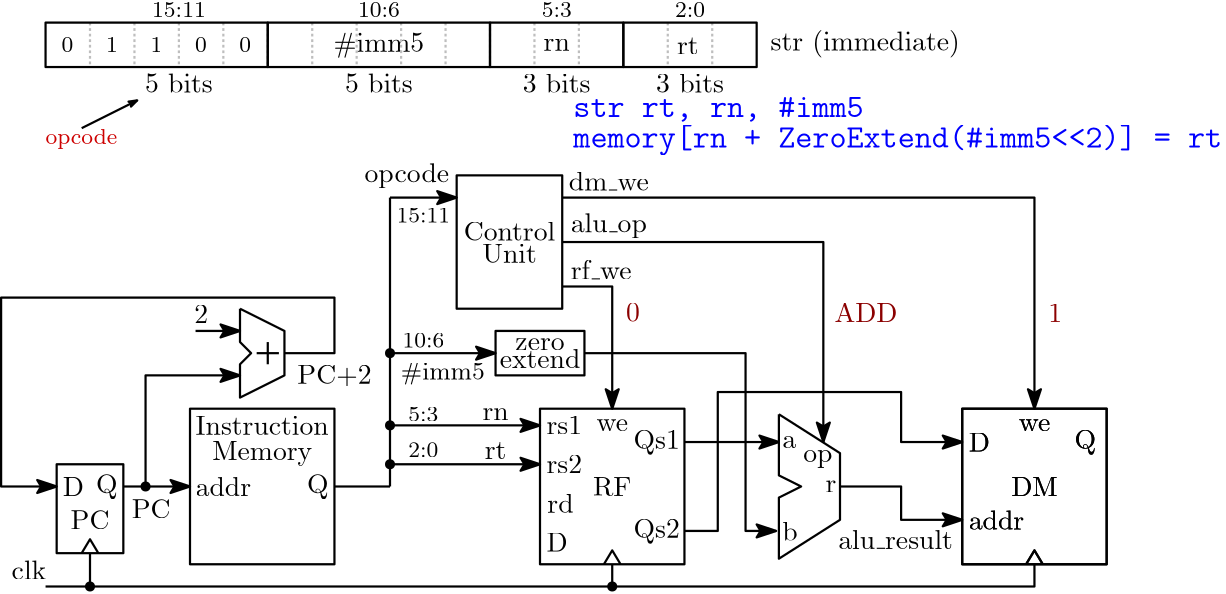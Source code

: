 <?xml version="1.0"?>
<!DOCTYPE ipe SYSTEM "ipe.dtd">
<ipe version="70218" creator="Ipe 7.2.23">
<info created="D:20190917234003" modified="D:20210408235449"/>
<ipestyle name="basic">
<symbol name="arrow/arc(spx)">
<path stroke="sym-stroke" fill="sym-stroke" pen="sym-pen">
0 0 m
-1 0.333 l
-1 -0.333 l
h
</path>
</symbol>
<symbol name="arrow/farc(spx)">
<path stroke="sym-stroke" fill="white" pen="sym-pen">
0 0 m
-1 0.333 l
-1 -0.333 l
h
</path>
</symbol>
<symbol name="arrow/ptarc(spx)">
<path stroke="sym-stroke" fill="sym-stroke" pen="sym-pen">
0 0 m
-1 0.333 l
-0.8 0 l
-1 -0.333 l
h
</path>
</symbol>
<symbol name="arrow/fptarc(spx)">
<path stroke="sym-stroke" fill="white" pen="sym-pen">
0 0 m
-1 0.333 l
-0.8 0 l
-1 -0.333 l
h
</path>
</symbol>
<symbol name="mark/circle(sx)" transformations="translations">
<path fill="sym-stroke">
0.6 0 0 0.6 0 0 e
0.4 0 0 0.4 0 0 e
</path>
</symbol>
<symbol name="mark/disk(sx)" transformations="translations">
<path fill="sym-stroke">
0.6 0 0 0.6 0 0 e
</path>
</symbol>
<symbol name="mark/fdisk(sfx)" transformations="translations">
<group>
<path fill="sym-fill">
0.5 0 0 0.5 0 0 e
</path>
<path fill="sym-stroke" fillrule="eofill">
0.6 0 0 0.6 0 0 e
0.4 0 0 0.4 0 0 e
</path>
</group>
</symbol>
<symbol name="mark/box(sx)" transformations="translations">
<path fill="sym-stroke" fillrule="eofill">
-0.6 -0.6 m
0.6 -0.6 l
0.6 0.6 l
-0.6 0.6 l
h
-0.4 -0.4 m
0.4 -0.4 l
0.4 0.4 l
-0.4 0.4 l
h
</path>
</symbol>
<symbol name="mark/square(sx)" transformations="translations">
<path fill="sym-stroke">
-0.6 -0.6 m
0.6 -0.6 l
0.6 0.6 l
-0.6 0.6 l
h
</path>
</symbol>
<symbol name="mark/fsquare(sfx)" transformations="translations">
<group>
<path fill="sym-fill">
-0.5 -0.5 m
0.5 -0.5 l
0.5 0.5 l
-0.5 0.5 l
h
</path>
<path fill="sym-stroke" fillrule="eofill">
-0.6 -0.6 m
0.6 -0.6 l
0.6 0.6 l
-0.6 0.6 l
h
-0.4 -0.4 m
0.4 -0.4 l
0.4 0.4 l
-0.4 0.4 l
h
</path>
</group>
</symbol>
<symbol name="mark/cross(sx)" transformations="translations">
<group>
<path fill="sym-stroke">
-0.43 -0.57 m
0.57 0.43 l
0.43 0.57 l
-0.57 -0.43 l
h
</path>
<path fill="sym-stroke">
-0.43 0.57 m
0.57 -0.43 l
0.43 -0.57 l
-0.57 0.43 l
h
</path>
</group>
</symbol>
<symbol name="arrow/fnormal(spx)">
<path stroke="sym-stroke" fill="white" pen="sym-pen">
0 0 m
-1 0.333 l
-1 -0.333 l
h
</path>
</symbol>
<symbol name="arrow/pointed(spx)">
<path stroke="sym-stroke" fill="sym-stroke" pen="sym-pen">
0 0 m
-1 0.333 l
-0.8 0 l
-1 -0.333 l
h
</path>
</symbol>
<symbol name="arrow/fpointed(spx)">
<path stroke="sym-stroke" fill="white" pen="sym-pen">
0 0 m
-1 0.333 l
-0.8 0 l
-1 -0.333 l
h
</path>
</symbol>
<symbol name="arrow/linear(spx)">
<path stroke="sym-stroke" pen="sym-pen">
-1 0.333 m
0 0 l
-1 -0.333 l
</path>
</symbol>
<symbol name="arrow/fdouble(spx)">
<path stroke="sym-stroke" fill="white" pen="sym-pen">
0 0 m
-1 0.333 l
-1 -0.333 l
h
-1 0 m
-2 0.333 l
-2 -0.333 l
h
</path>
</symbol>
<symbol name="arrow/double(spx)">
<path stroke="sym-stroke" fill="sym-stroke" pen="sym-pen">
0 0 m
-1 0.333 l
-1 -0.333 l
h
-1 0 m
-2 0.333 l
-2 -0.333 l
h
</path>
</symbol>
<anglesize name="22.5 deg" value="22.5"/>
<anglesize name="30 deg" value="30"/>
<anglesize name="45 deg" value="45"/>
<anglesize name="60 deg" value="60"/>
<anglesize name="90 deg" value="90"/>
<arrowsize name="large" value="10"/>
<arrowsize name="small" value="5"/>
<arrowsize name="tiny" value="3"/>
<color name="blue1" value="0 0 1"/>
<color name="blue2" value="0 0 0.933"/>
<color name="blue3" value="0 0 0.804"/>
<color name="blue4" value="0 0 0.545"/>
<color name="brown" value="0.647 0.165 0.165"/>
<color name="darkblue" value="0 0 0.545"/>
<color name="darkcyan" value="0 0.545 0.545"/>
<color name="darkgray" value="0.663"/>
<color name="darkgreen" value="0 0.392 0"/>
<color name="darkmagenta" value="0.545 0 0.545"/>
<color name="darkorange" value="1 0.549 0"/>
<color name="darkred" value="0.545 0 0"/>
<color name="gold" value="1 0.843 0"/>
<color name="gray" value="0.745"/>
<color name="green" value="0 1 0"/>
<color name="green1" value="0 1 0"/>
<color name="green2" value="0 0.933 0"/>
<color name="green3" value="0 0.804 0"/>
<color name="green4" value="0 0.545 0"/>
<color name="lightblue" value="0.678 0.847 0.902"/>
<color name="lightcyan" value="0.878 1 1"/>
<color name="lightgray" value="0.827"/>
<color name="lightgreen" value="0.565 0.933 0.565"/>
<color name="lightyellow" value="1 1 0.878"/>
<color name="navy" value="0 0 0.502"/>
<color name="orange" value="1 0.647 0"/>
<color name="pink" value="1 0.753 0.796"/>
<color name="purple" value="0.627 0.125 0.941"/>
<color name="red1" value="1 0 0"/>
<color name="red2" value="0.933 0 0"/>
<color name="red3" value="0.804 0 0"/>
<color name="red4" value="0.545 0 0"/>
<color name="seagreen" value="0.18 0.545 0.341"/>
<color name="turquoise" value="0.251 0.878 0.816"/>
<color name="violet" value="0.933 0.51 0.933"/>
<color name="yellow" value="1 1 0"/>
<dashstyle name="dash dot dotted" value="[4 2 1 2 1 2] 0"/>
<dashstyle name="dash dotted" value="[4 2 1 2] 0"/>
<dashstyle name="dashed1" value="[1] 0"/>
<dashstyle name="dashed2" value="[2] 0"/>
<dashstyle name="dashed3" value="[4] 0"/>
<dashstyle name="dotted1" value="[1 1] 0"/>
<dashstyle name="dotted2" value="[1 2] 0"/>
<dashstyle name="dotted3" value="[1 3] 0"/>
<gridsize name="1 pts" value="1"/>
<gridsize name="10 pts (~3.5 mm)" value="10"/>
<gridsize name="14 pts (~5 mm)" value="14"/>
<gridsize name="16 pts (~6 mm)" value="16"/>
<gridsize name="2 pts" value="2"/>
<gridsize name="20 pts (~7 mm)" value="20"/>
<gridsize name="28 pts (~10 mm)" value="28"/>
<gridsize name="32 pts (~12 mm)" value="32"/>
<gridsize name="4 pts" value="4"/>
<gridsize name="56 pts (~20 mm)" value="56"/>
<gridsize name="8 pts (~3 mm)" value="8"/>
<opacity name="10%" value="0.1"/>
<opacity name="30%" value="0.3"/>
<opacity name="50%" value="0.5"/>
<opacity name="75%" value="0.75"/>
<pen name="fat" value="1.2"/>
<pen name="heavier" value="0.8"/>
<pen name="ultrafat" value="2"/>
<symbolsize name="large" value="5"/>
<symbolsize name="small" value="2"/>
<symbolsize name="tiny" value="1.1"/>
<textsize name="Huge" value="\Huge"/>
<textsize name="LARGE" value="\LARGE"/>
<textsize name="Large" value="\Large"/>
<textsize name="footnote" value="\footnotesize"/>
<textsize name="huge" value="\huge"/>
<textsize name="large" value="\large"/>
<textsize name="small" value="\small"/>
<textsize name="tiny" value="\tiny"/>
<textstyle name="center" begin="\begin{center}" end="\end{center}"/>
<textstyle name="item" begin="\begin{itemize}\item{}" end="\end{itemize}"/>
<textstyle name="itemize" begin="\begin{itemize}" end="\end{itemize}"/>
<layout paper="506 234" origin="0 0" frame="506 234"/>
<tiling name="falling" angle="-60" step="4" width="1"/>
<tiling name="rising" angle="30" step="4" width="1"/>
</ipestyle>
<page>
<layer name="alpha"/>
<view layers="alpha" active="alpha"/>
<text layer="alpha" matrix="1 0 0 1 194 28" transformations="translations" pos="16 152" stroke="blue1" type="label" width="233.773" height="8.299" depth="2.66" valign="baseline" size="large">\texttt{memory[rn + ZeroExtend(\#imm5&lt;&lt;2)] = rt}</text>
<text matrix="1 0 0 1 28 -68" transformations="translations" pos="56 126" stroke="black" type="label" width="19.953" height="6.918" depth="0" halign="center" valign="center">addr</text>
<text matrix="1 0 0 1 38 -70" transformations="translations" pos="80 128" stroke="black" type="label" width="7.749" height="6.815" depth="1.93" halign="center" valign="center">Q</text>
<path matrix="1 0 0 1 -110 -482" stroke="black" pen="heavier">
182 568 m
182 512 l
234 512 l
234 568 l
h
</path>
<path matrix="1 0 0 1 0 -62" stroke="black" pen="heavier">
24 128 m
24 96 l
48 96 l
48 128 l
h
</path>
<path matrix="1 0 0 1 0 10" stroke="black" pen="heavier">
33 24 m
36 29 l
39 24 l
</path>
<text matrix="1 0 0 1 14 -62" transformations="translations" pos="16 120" stroke="black" type="label" width="7.61" height="6.808" depth="0" halign="center" valign="center">D</text>
<text matrix="1 0 0 1 20 -74" transformations="translations" pos="16 120" stroke="black" type="label" width="13.975" height="6.808" depth="0" halign="center" valign="center">PC</text>
<text matrix="1 0 0 1 26 -62" transformations="translations" pos="16 120" stroke="black" type="label" width="7.749" height="6.815" depth="1.93" halign="center" valign="center">Q</text>
<text matrix="1 0 0 1 42 -46" transformations="translations" pos="56 126" stroke="black" type="label" width="47.959" height="6.808" depth="0" halign="center" valign="center">Instruction</text>
<text matrix="1 0 0 1 42 -56" transformations="translations" pos="56 126" stroke="black" type="label" width="36.004" height="6.815" depth="1.93" halign="center" valign="center">Memory</text>
<path matrix="1 0 0 1 0 10" stroke="black" pen="heavier">
124 48 m
144 48 l
</path>
<path matrix="1 0 0 1 0 -62" stroke="black" pen="heavier" arrow="pointed/normal">
48 120 m
72 120 l
</path>
<path matrix="1 0 0 1 0 -54" stroke="black" pen="heavier" arrow="pointed/normal">
56 112 m
56 152 l
90 152 l
</path>
<use matrix="1 0 0 1 0 -54" name="mark/disk(sx)" pos="56 112" size="normal" stroke="black"/>
<text matrix="1 0 0 1 108 -22" transformations="translations" pos="16 120" stroke="black" type="label" width="26.705" height="6.808" depth="0.83" halign="center" valign="center">PC+2</text>
<path matrix="0 1 -1 0 250 16" stroke="black" pen="heavier" arrow="pointed/normal">
98 176 m
98 160 l
</path>
<text matrix="1 0 0 1 60 0" transformations="translations" pos="16 120" stroke="black" type="label" width="4.981" height="6.42" depth="0" halign="center" valign="center">2</text>
<text matrix="1 0 0 1 42 -70" transformations="translations" pos="16 120" stroke="black" type="label" width="13.975" height="6.808" depth="0" halign="center" valign="center">PC</text>
<path matrix="1 0 0 1 0 -2" stroke="black" pen="heavier" arrow="pointed/normal">
106 108 m
124 108 l
124 128 l
4 128 l
4 60 l
24 60 l
</path>
<text matrix="1 0 0 1 -2 -92" transformations="translations" pos="16 120" stroke="black" type="label" width="12.453" height="6.918" depth="0" halign="center" valign="center">clk</text>
<path matrix="1 0 0 1 0 -2" stroke="black" pen="heavier">
36 24 m
36 36 l
</path>
<path matrix="1 0 0 1 -16 26" stroke="black" pen="heavier">
184 144 m
184 96 l
222 96 l
222 144 l
h
</path>
<text matrix="1 0 0 1 94.0505 44" transformations="translations" pos="56 126" stroke="black" type="label" width="30.441" height="6.926" depth="1.93" halign="center" valign="center">opcode</text>
<text matrix="1 0 0 1 126 -42" transformations="translations" pos="56 126" stroke="black" type="label" width="9.437" height="4.289" depth="0" halign="center" valign="center">rn</text>
<text matrix="1 0 0 1 126 -55" transformations="translations" pos="56 126" stroke="black" type="label" width="7.776" height="6.128" depth="0" halign="center" valign="center">rt</text>
<group matrix="1 0 0 1 0 10">
<path stroke="black" pen="heavier">
90 112 m
90 100 l
94 96 l
90 92 l
90 80 l
106 88 l
106 104 l
90 112 l
</path>
<path matrix="1 0 0 1 28 -28" stroke="black" pen="heavier">
72 128 m
72 120 l
</path>
<path matrix="1 0 0 1 26 -28" stroke="black" pen="heavier">
70 124 m
78 124 l
</path>
</group>
<use matrix="1 0 0 1 0 6" name="mark/disk(sx)" pos="36 16" size="normal" stroke="black"/>
<path matrix="1 0 0 1 0 10" stroke="black" pen="heavier" arrow="pointed/normal">
144 70 m
198 70 l
</path>
<path stroke="black" pen="heavier">
144 58 m
144 162 l
</path>
<path matrix="1 0 0 1 16 -482" stroke="black" pen="heavier">
182 568 m
182 512 l
234 512 l
234 568 l
h
</path>
<text matrix="1 0 0 1 168 -68" transformations="translations" pos="56 126" stroke="black" type="label" width="13.837" height="6.808" depth="0" halign="center" valign="center">RF</text>
<text matrix="1 0 0 1 150.742 -46" transformations="translations" pos="56 126" stroke="black" type="label" width="12.813" height="6.42" depth="0" halign="center" valign="center">rs1</text>
<text matrix="1 0 0 1 150.742 -60" transformations="translations" pos="56 126" stroke="black" type="label" width="12.813" height="6.42" depth="0" halign="center" valign="center">rs2</text>
<text matrix="1 0 0 1 184 -52" transformations="translations" pos="56 126" stroke="black" type="label" width="16.66" height="6.815" depth="1.93" halign="center" valign="center">Qs1</text>
<text matrix="1 0 0 1 184 -84" transformations="translations" pos="56 126" stroke="black" type="label" width="16.66" height="6.815" depth="1.93" halign="center" valign="center">Qs2</text>
<text matrix="1 0 0 1 148.132 -88" transformations="translations" pos="56 126" stroke="black" type="label" width="7.61" height="6.808" depth="0" halign="center" valign="center">D</text>
<text matrix="1 0 0 1 149.358 -74" transformations="translations" pos="56 126" stroke="black" type="label" width="9.437" height="6.918" depth="0" halign="center" valign="center">rd</text>
<path matrix="1 0 0 1 20 10" stroke="black" pen="heavier">
201 20 m
204 25 l
207 20 l
</path>
<path matrix="1 0 0 1 0 -2" stroke="black" pen="heavier">
20 24 m
224 24 l
224 32 l
</path>
<path matrix="1 0 0 1 0 18" stroke="black" pen="heavier" arrow="pointed/normal">
144 144 m
168 144 l
</path>
<text matrix="1 0 0 1 168 -46" transformations="translations" pos="56 126" stroke="black" type="label" width="11.346" height="4.289" depth="0" halign="center" valign="center">we</text>
<path matrix="1 0 0 1 38 10" stroke="black" pen="heavier">
246 74 m
246 52 l
254 48 l
246 44 l
246 22 l
268 36 l
268 60 l
246 74 l
</path>
<text matrix="1 0 0 1 242 -58" transformations="translations" pos="56 126" stroke="black" type="label" width="10.516" height="4.297" depth="1.93" halign="center" valign="center">op</text>
<text matrix="1 0 0 1 231.723 -52" transformations="translations" pos="56 126" stroke="black" type="label" width="4.981" height="4.289" depth="0" halign="center" valign="center">a</text>
<text matrix="1 0 0 1 232 -84" transformations="translations" pos="56 126" stroke="black" type="label" width="5.535" height="6.918" depth="0" halign="center" valign="center">b</text>
<text matrix="1 0 0 1 246.723 -68" transformations="translations" pos="56 126" stroke="black" type="label" width="3.902" height="4.289" depth="0" halign="center" valign="center">r</text>
<path stroke="black" pen="heavier" arrow="pointed/normal">
250 74 m
284 74 l
</path>
<text matrix="1 0 0 1 166.754 26" transformations="translations" pos="56 126" stroke="black" type="label" width="27.386" height="6.926" depth="1.93" halign="center" valign="center">alu\_op</text>
<text matrix="1 0 0 1 164 10" transformations="translations" pos="56 126" stroke="black" type="label" width="21.879" height="6.918" depth="0" halign="center" valign="center">rf\_we</text>
<group matrix="1 0 0 1 -16 31.9725">
<text matrix="1 0 0 1 147 -8" transformations="translations" pos="56 126" stroke="black" type="label" width="32.96" height="6.918" depth="0" halign="center" valign="center">Control</text>
<text matrix="1 0 0 1 147 -16" transformations="translations" pos="56 126" stroke="black" type="label" width="19.649" height="6.808" depth="0" halign="center" valign="center">Unit</text>
</group>
<path stroke="black" pen="heavier" arrow="pointed/normal">
206 146 m
300 146 l
300 74 l
</path>
<path matrix="1 0 0 1 0 10" stroke="black" pen="heavier" arrow="pointed/normal">
206 120 m
224 120 l
224 76 l
</path>
<use matrix="1 0 0 1 0 10" name="mark/disk(sx)" pos="144 70" size="normal" stroke="black"/>
<path matrix="1 0 0 1 12 -4" stroke="black" pen="heavier" arrow="pointed/normal">
294 62 m
316 62 l
316 50 l
338 50 l
</path>
<text matrix="1 0 0 1 270 -87" transformations="translations" pos="56 126" stroke="black" type="label" width="41.306" height="6.918" depth="0" halign="center" valign="center">alu\_result</text>
<text matrix="1 0 0 1 47 50.93" transformations="translations" pos="234 164" stroke="black" type="label" width="68.161" height="7.473" depth="2.49" valign="baseline">str (immediate)</text>
<text matrix="1 0 0 1 -12.7185 114.856" transformations="translations" pos="212 100" stroke="black" type="label" width="9.437" height="4.289" depth="0" valign="baseline">rn</text>
<text matrix="1 0 0 1 -77.3275 128.502" transformations="translations" pos="201 86" stroke="black" type="label" width="32.655" height="6.926" depth="1.93" valign="baseline">\#imm5</text>
<text matrix="1 0 0 1 89.2815 84.541" transformations="translations" pos="158 129" stroke="black" type="label" width="7.776" height="6.128" depth="0" valign="baseline">rt</text>
<text matrix="1 0 0 1 -1.6445 72" transformations="translations" pos="60 155" stroke="black" type="label" width="19.289" height="5.136" depth="0" valign="baseline" size="footnote">15:11</text>
<text matrix="1 0 0 1 -189.528 101" transformations="translations" pos="322 126" stroke="black" type="label" width="15.055" height="5.136" depth="0" valign="baseline" size="footnote">10:6</text>
<text matrix="1 0 0 1 -165.411 106" transformations="translations" pos="364 121" stroke="black" type="label" width="10.821" height="5.136" depth="0" valign="baseline" size="footnote">5:3</text>
<text matrix="1 0 0 1 80.5895 84" transformations="translations" pos="166 143" stroke="black" type="label" width="10.821" height="5.136" depth="0" valign="baseline" size="footnote">2:0</text>
<path matrix="1 0 0 1 20 201" stroke="gray" dash="dashed1" pen="heavier">
16 24 m
16 8 l
</path>
<path matrix="1 0 0 1 36 201" stroke="gray" dash="dashed1" pen="heavier">
16 24 m
16 8 l
</path>
<path matrix="1 0 0 1 52 201" stroke="gray" dash="dashed1" pen="heavier">
16 24 m
16 8 l
</path>
<path matrix="1 0 0 1 68 201" stroke="gray" dash="dashed1" pen="heavier">
16 24 m
16 8 l
</path>
<path matrix="1 0 0 1 84 201" stroke="gray" dash="dashed1" pen="heavier">
16 24 m
16 8 l
</path>
<path matrix="1 0 0 1 100 201" stroke="gray" dash="dashed1" pen="heavier">
16 24 m
16 8 l
</path>
<path matrix="1 0 0 1 116 201" stroke="gray" dash="dashed1" pen="heavier">
16 24 m
16 8 l
</path>
<path matrix="1 0 0 1 132 201" stroke="gray" dash="dashed1" pen="heavier">
16 24 m
16 8 l
</path>
<path matrix="1 0 0 1 148 201" stroke="gray" dash="dashed1" pen="heavier">
16 24 m
16 8 l
</path>
<path matrix="1 0 0 1 164 201" stroke="gray" dash="dashed1" pen="heavier">
16 24 m
16 8 l
</path>
<path matrix="1 0 0 1 180 201" stroke="gray" dash="dashed1" pen="heavier">
16 24 m
16 8 l
</path>
<path matrix="1 0 0 1 196 201" stroke="gray" dash="dashed1" pen="heavier">
16 24 m
16 8 l
</path>
<path matrix="1 0 0 1 228 201" stroke="gray" dash="dashed1" pen="heavier">
16 24 m
16 8 l
</path>
<path matrix="1 0 0 1 244 201" stroke="gray" dash="dashed1" pen="heavier">
16 24 m
16 8 l
</path>
<path matrix="1 0 0 1 12 201" stroke="black" pen="heavier">
216 24 m
216 8 l
264 8 l
264 24 l
h
</path>
<path matrix="1 0 0 1 0 13" stroke="black" pen="heavier">
180 212 m
180 196 l
228 196 l
228 212 l
h
</path>
<path matrix="1 0 0 1 0 11" stroke="black" pen="heavier">
100 214 m
100 198 l
180 198 l
180 214 l
h
</path>
<path matrix="1 0 0 1 0 11" stroke="black" pen="heavier">
20 214 m
20 198 l
100 198 l
100 214 l
h
</path>
<text matrix="1 0 0 1 -55.2045 92.817" transformations="translations" pos="111 107" stroke="black" type="label" width="24.409" height="6.918" depth="0" valign="baseline">5 bits</text>
<text matrix="1 0 0 1 16.7955 92.817" transformations="translations" pos="111 107" stroke="black" type="label" width="24.409" height="6.918" depth="0" valign="baseline">5 bits</text>
<text matrix="1 0 0 1 80.7955 92.817" transformations="translations" pos="111 107" stroke="black" type="label" width="24.409" height="6.918" depth="0" valign="baseline">3 bits</text>
<text matrix="1 0 0 1 128.796 92.817" transformations="translations" pos="111 107" stroke="black" type="label" width="24.409" height="6.918" depth="0" valign="baseline">3 bits</text>
<text matrix="1 0 0 1 -58.117 73" transformations="translations" pos="86 144" stroke="black" type="label" width="4.234" height="5.136" depth="0" halign="center" valign="center" size="footnote">0</text>
<text matrix="1 0 0 1 -42.117 73" transformations="translations" pos="86 144" stroke="black" type="label" width="4.234" height="5.136" depth="0" halign="center" valign="center" size="footnote">1</text>
<text matrix="1 0 0 1 -26.117 73" transformations="translations" pos="86 144" stroke="black" type="label" width="4.234" height="5.136" depth="0" halign="center" valign="center" size="footnote">1</text>
<text matrix="1 0 0 1 -10.117 73" transformations="translations" pos="86 144" stroke="black" type="label" width="4.234" height="5.136" depth="0" halign="center" valign="center" size="footnote">0</text>
<text matrix="1 0 0 1 5.883 73" transformations="translations" pos="86 144" stroke="black" type="label" width="4.234" height="5.136" depth="0" halign="center" valign="center" size="footnote">0</text>
<text matrix="1 0 0 1 -53.117 39.276" transformations="translations" pos="86 144" stroke="red3" type="label" width="25.876" height="5.535" depth="1.55" halign="center" valign="center" size="footnote">opcode</text>
<path matrix="1 0 0 1 0 3" stroke="black" pen="heavier" arrow="pointed/tiny">
33 184 m
53 194 l
</path>
<text matrix="1 0 0 1 -213.411 -39.568" transformations="translations" pos="364 121" stroke="black" type="label" width="10.821" height="5.136" depth="0" valign="baseline" size="footnote">5:3</text>
<text matrix="1 0 0 1 -15.4105 -74.459" transformations="translations" pos="166 143" stroke="black" type="label" width="10.821" height="5.136" depth="0" valign="baseline" size="footnote">2:0</text>
<text matrix="1 0 0 1 86.3555 -2" transformations="translations" pos="60 155" stroke="black" type="label" width="19.289" height="5.136" depth="0" valign="baseline" size="footnote">15:11</text>
<text matrix="1 0 0 1 194 39" transformations="translations" pos="16 152" stroke="blue1" type="label" width="104.583" height="7.306" depth="1.66" valign="baseline" size="large">\texttt{str rt, rn, \#imm5}</text>
<group matrix="1 0 0 1 -56 -8">
<path stroke="black" pen="heavier">
238 122 m
238 106 l
270 106 l
270 122 l
h
</path>
<group matrix="1 0 0 1 0 0.15725">
<text matrix="1 0 0 1 198 -9" transformations="translations" pos="56 126" stroke="black" type="label" width="17.739" height="4.289" depth="0" halign="center" valign="center">zero</text>
<text matrix="1 0 0 1 198 -14" transformations="translations" pos="56 126" stroke="black" type="label" width="29.058" height="6.918" depth="0" halign="center" valign="center">extend</text>
</group>
</group>
<path matrix="1 0 0 1 0 -4" stroke="black" pen="heavier" arrow="pointed/normal">
144 110 m
182 110 l
</path>
<use matrix="1 0 0 1 0 36" name="mark/disk(sx)" pos="144 70" size="normal" stroke="black"/>
<text matrix="1 0 0 1 -53.103 10.502" transformations="translations" pos="201 86" stroke="black" type="label" width="30.206" height="6.23" depth="1.74" valign="baseline" size="small">\#imm5</text>
<text matrix="1 0 0 1 -173.528 -18" transformations="translations" pos="322 126" stroke="black" type="label" width="15.055" height="5.136" depth="0" valign="baseline" size="footnote">10:6</text>
<path stroke="black" pen="heavier" arrow="pointed/normal">
214 106 m
272 106 l
272 42 l
283 42 l
</path>
<path matrix="1 0 0 1 168 -482" stroke="black" pen="heavier">
182 568 m
182 512 l
234 512 l
234 568 l
h
</path>
<text matrix="1 0 0 1 320 -68" transformations="translations" pos="56 126" stroke="black" type="label" width="16.743" height="6.808" depth="0" halign="center" valign="center">DM</text>
<text matrix="1 0 0 1 338.277 -52" transformations="translations" pos="56 126" stroke="black" type="label" width="7.749" height="6.815" depth="1.93" halign="center" valign="center">Q</text>
<text matrix="1 0 0 1 300.132 -52" transformations="translations" pos="56 126" stroke="black" type="label" width="7.61" height="6.808" depth="0" halign="center" valign="center">D</text>
<path matrix="1 0 0 1 172 10" stroke="black" pen="heavier">
201 20 m
204 25 l
207 20 l
</path>
<text matrix="1 0 0 1 320 -46" transformations="translations" pos="56 126" stroke="black" type="label" width="11.346" height="4.289" depth="0" halign="center" valign="center">we</text>
<text matrix="1 0 0 1 306.303 -80" transformations="translations" pos="56 126" stroke="black" type="label" width="19.953" height="6.918" depth="0" halign="center" valign="center">addr</text>
<path matrix="1 0 0 1 168 -482" stroke="black" pen="heavier">
182 568 m
182 512 l
234 512 l
234 568 l
h
</path>
<text matrix="1 0 0 1 320 -68" transformations="translations" pos="56 126" stroke="black" type="label" width="16.743" height="6.808" depth="0" halign="center" valign="center">DM</text>
<text matrix="1 0 0 1 338.277 -52" transformations="translations" pos="56 126" stroke="black" type="label" width="7.749" height="6.815" depth="1.93" halign="center" valign="center">Q</text>
<text matrix="1 0 0 1 300.132 -52" transformations="translations" pos="56 126" stroke="black" type="label" width="7.61" height="6.808" depth="0" halign="center" valign="center">D</text>
<path matrix="1 0 0 1 172 10" stroke="black" pen="heavier">
201 20 m
204 25 l
207 20 l
</path>
<text matrix="1 0 0 1 320 -46" transformations="translations" pos="56 126" stroke="black" type="label" width="11.346" height="4.289" depth="0" halign="center" valign="center">we</text>
<text matrix="1 0 0 1 306.303 -80" transformations="translations" pos="56 126" stroke="black" type="label" width="19.953" height="6.918" depth="0" halign="center" valign="center">addr</text>
<text matrix="1 0 0 1 150 -14.806" transformations="translations" pos="231 132" stroke="red4" type="label" width="4.981" height="6.42" depth="0" valign="baseline">1</text>
<path stroke="black" pen="heavier" arrow="pointed/normal">
206 162 m
376 162 l
376 86 l
</path>
<text matrix="1 0 0 1 166.754 42" transformations="translations" pos="56 126" stroke="black" type="label" width="28.77" height="6.918" depth="0" halign="center" valign="center">dm\_we</text>
<text matrix="1 0 0 1 73 -14.806" transformations="translations" pos="231 132" stroke="red4" type="label" width="22.693" height="6.808" depth="0" valign="baseline">ADD</text>
<use matrix="1 0 0 1 188 6" name="mark/disk(sx)" pos="36 16" size="normal" stroke="black"/>
<path stroke="black" pen="heavier">
224 22 m
376 22 l
376 30 l
</path>
<text matrix="1 0 0 1 -2 -14.612" transformations="translations" pos="231 132" stroke="red4" type="label" width="4.981" height="6.42" depth="0" valign="baseline">0</text>
<path matrix="1 0 0 1 0 -4" stroke="black" pen="heavier" arrow="pointed/normal">
144 70 m
198 70 l
</path>
<path stroke="black" pen="heavier" arrow="pointed/normal">
250 42 m
262 42 l
262 92 l
328 92 l
328 74 l
350 74 l
</path>
<use matrix="1 0 0 1 0 -4" name="mark/disk(sx)" pos="144 70" size="normal" stroke="black"/>
</page>
</ipe>
